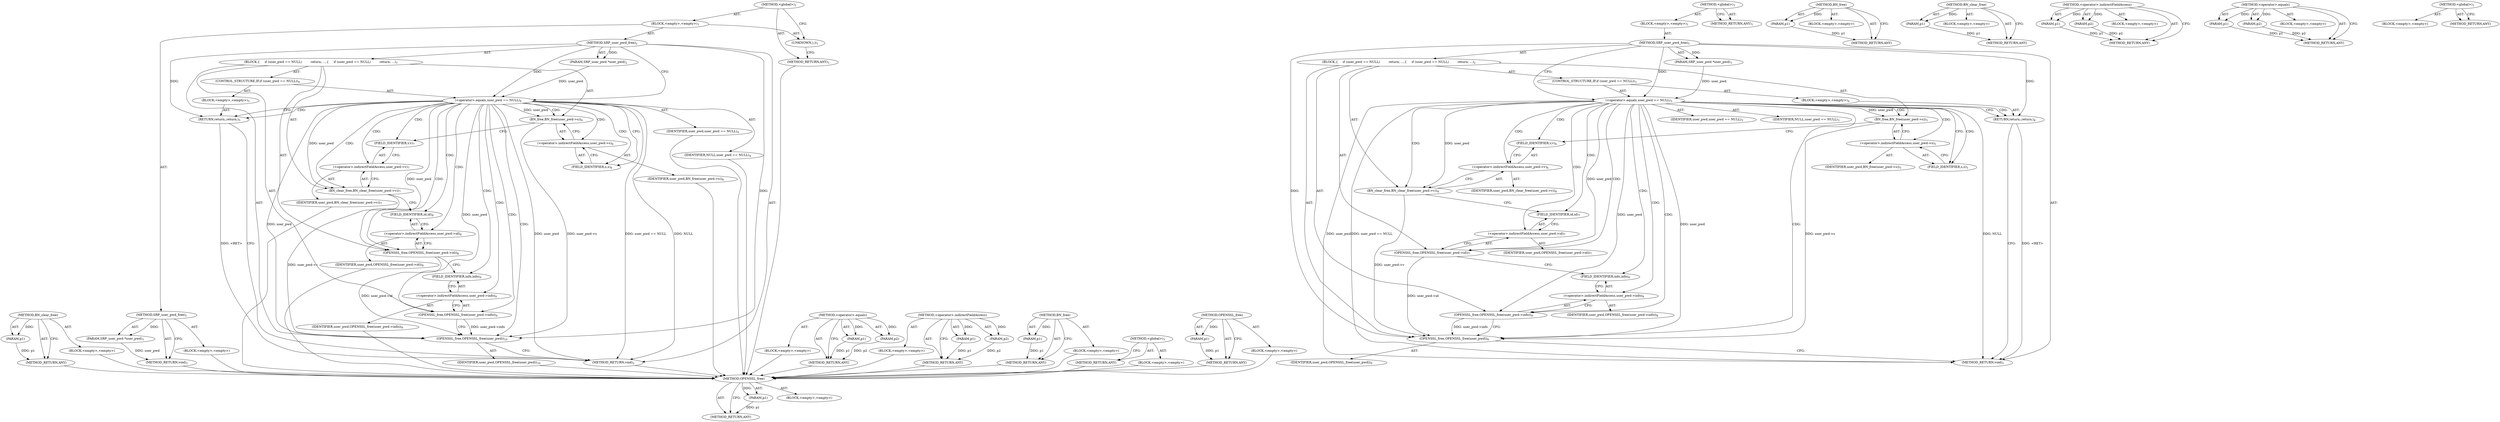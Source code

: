 digraph "OPENSSL_free" {
vulnerable_70 [label=<(METHOD,OPENSSL_free)>];
vulnerable_71 [label=<(PARAM,p1)>];
vulnerable_72 [label=<(BLOCK,&lt;empty&gt;,&lt;empty&gt;)>];
vulnerable_73 [label=<(METHOD_RETURN,ANY)>];
vulnerable_6 [label=<(METHOD,&lt;global&gt;)<SUB>1</SUB>>];
vulnerable_7 [label=<(BLOCK,&lt;empty&gt;,&lt;empty&gt;)<SUB>1</SUB>>];
vulnerable_8 [label=<(METHOD,SRP_user_pwd_free)<SUB>1</SUB>>];
vulnerable_9 [label=<(PARAM,SRP_user_pwd *user_pwd)<SUB>1</SUB>>];
vulnerable_10 [label=<(BLOCK,{
     if (user_pwd == NULL)
         return;
 ...,{
     if (user_pwd == NULL)
         return;
 ...)<SUB>2</SUB>>];
vulnerable_11 [label=<(CONTROL_STRUCTURE,IF,if (user_pwd == NULL))<SUB>3</SUB>>];
vulnerable_12 [label=<(&lt;operator&gt;.equals,user_pwd == NULL)<SUB>3</SUB>>];
vulnerable_13 [label=<(IDENTIFIER,user_pwd,user_pwd == NULL)<SUB>3</SUB>>];
vulnerable_14 [label=<(IDENTIFIER,NULL,user_pwd == NULL)<SUB>3</SUB>>];
vulnerable_15 [label=<(BLOCK,&lt;empty&gt;,&lt;empty&gt;)<SUB>4</SUB>>];
vulnerable_16 [label=<(RETURN,return;,return;)<SUB>4</SUB>>];
vulnerable_17 [label=<(BN_free,BN_free(user_pwd-&gt;s))<SUB>5</SUB>>];
vulnerable_18 [label=<(&lt;operator&gt;.indirectFieldAccess,user_pwd-&gt;s)<SUB>5</SUB>>];
vulnerable_19 [label=<(IDENTIFIER,user_pwd,BN_free(user_pwd-&gt;s))<SUB>5</SUB>>];
vulnerable_20 [label=<(FIELD_IDENTIFIER,s,s)<SUB>5</SUB>>];
vulnerable_21 [label=<(BN_clear_free,BN_clear_free(user_pwd-&gt;v))<SUB>6</SUB>>];
vulnerable_22 [label=<(&lt;operator&gt;.indirectFieldAccess,user_pwd-&gt;v)<SUB>6</SUB>>];
vulnerable_23 [label=<(IDENTIFIER,user_pwd,BN_clear_free(user_pwd-&gt;v))<SUB>6</SUB>>];
vulnerable_24 [label=<(FIELD_IDENTIFIER,v,v)<SUB>6</SUB>>];
vulnerable_25 [label=<(OPENSSL_free,OPENSSL_free(user_pwd-&gt;id))<SUB>7</SUB>>];
vulnerable_26 [label=<(&lt;operator&gt;.indirectFieldAccess,user_pwd-&gt;id)<SUB>7</SUB>>];
vulnerable_27 [label=<(IDENTIFIER,user_pwd,OPENSSL_free(user_pwd-&gt;id))<SUB>7</SUB>>];
vulnerable_28 [label=<(FIELD_IDENTIFIER,id,id)<SUB>7</SUB>>];
vulnerable_29 [label=<(OPENSSL_free,OPENSSL_free(user_pwd-&gt;info))<SUB>8</SUB>>];
vulnerable_30 [label=<(&lt;operator&gt;.indirectFieldAccess,user_pwd-&gt;info)<SUB>8</SUB>>];
vulnerable_31 [label=<(IDENTIFIER,user_pwd,OPENSSL_free(user_pwd-&gt;info))<SUB>8</SUB>>];
vulnerable_32 [label=<(FIELD_IDENTIFIER,info,info)<SUB>8</SUB>>];
vulnerable_33 [label=<(OPENSSL_free,OPENSSL_free(user_pwd))<SUB>9</SUB>>];
vulnerable_34 [label=<(IDENTIFIER,user_pwd,OPENSSL_free(user_pwd))<SUB>9</SUB>>];
vulnerable_35 [label=<(METHOD_RETURN,void)<SUB>1</SUB>>];
vulnerable_37 [label=<(METHOD_RETURN,ANY)<SUB>1</SUB>>];
vulnerable_57 [label=<(METHOD,BN_free)>];
vulnerable_58 [label=<(PARAM,p1)>];
vulnerable_59 [label=<(BLOCK,&lt;empty&gt;,&lt;empty&gt;)>];
vulnerable_60 [label=<(METHOD_RETURN,ANY)>];
vulnerable_66 [label=<(METHOD,BN_clear_free)>];
vulnerable_67 [label=<(PARAM,p1)>];
vulnerable_68 [label=<(BLOCK,&lt;empty&gt;,&lt;empty&gt;)>];
vulnerable_69 [label=<(METHOD_RETURN,ANY)>];
vulnerable_61 [label=<(METHOD,&lt;operator&gt;.indirectFieldAccess)>];
vulnerable_62 [label=<(PARAM,p1)>];
vulnerable_63 [label=<(PARAM,p2)>];
vulnerable_64 [label=<(BLOCK,&lt;empty&gt;,&lt;empty&gt;)>];
vulnerable_65 [label=<(METHOD_RETURN,ANY)>];
vulnerable_52 [label=<(METHOD,&lt;operator&gt;.equals)>];
vulnerable_53 [label=<(PARAM,p1)>];
vulnerable_54 [label=<(PARAM,p2)>];
vulnerable_55 [label=<(BLOCK,&lt;empty&gt;,&lt;empty&gt;)>];
vulnerable_56 [label=<(METHOD_RETURN,ANY)>];
vulnerable_46 [label=<(METHOD,&lt;global&gt;)<SUB>1</SUB>>];
vulnerable_47 [label=<(BLOCK,&lt;empty&gt;,&lt;empty&gt;)>];
vulnerable_48 [label=<(METHOD_RETURN,ANY)>];
fixed_72 [label=<(METHOD,BN_clear_free)>];
fixed_73 [label=<(PARAM,p1)>];
fixed_74 [label=<(BLOCK,&lt;empty&gt;,&lt;empty&gt;)>];
fixed_75 [label=<(METHOD_RETURN,ANY)>];
fixed_6 [label=<(METHOD,&lt;global&gt;)<SUB>1</SUB>>];
fixed_7 [label=<(BLOCK,&lt;empty&gt;,&lt;empty&gt;)<SUB>1</SUB>>];
fixed_8 [label=<(METHOD,SRP_user_pwd_free)<SUB>1</SUB>>];
fixed_9 [label=<(PARAM,SRP_user_pwd *user_pwd)<SUB>1</SUB>>];
fixed_10 [label=<(BLOCK,&lt;empty&gt;,&lt;empty&gt;)>];
fixed_11 [label=<(METHOD_RETURN,void)<SUB>1</SUB>>];
fixed_13 [label=<(UNKNOWN,),))<SUB>1</SUB>>];
fixed_14 [label=<(METHOD,SRP_user_pwd_free)<SUB>2</SUB>>];
fixed_15 [label=<(PARAM,SRP_user_pwd *user_pwd)<SUB>2</SUB>>];
fixed_16 [label=<(BLOCK,{
     if (user_pwd == NULL)
         return;
 ...,{
     if (user_pwd == NULL)
         return;
 ...)<SUB>3</SUB>>];
fixed_17 [label=<(CONTROL_STRUCTURE,IF,if (user_pwd == NULL))<SUB>4</SUB>>];
fixed_18 [label=<(&lt;operator&gt;.equals,user_pwd == NULL)<SUB>4</SUB>>];
fixed_19 [label=<(IDENTIFIER,user_pwd,user_pwd == NULL)<SUB>4</SUB>>];
fixed_20 [label=<(IDENTIFIER,NULL,user_pwd == NULL)<SUB>4</SUB>>];
fixed_21 [label=<(BLOCK,&lt;empty&gt;,&lt;empty&gt;)<SUB>5</SUB>>];
fixed_22 [label=<(RETURN,return;,return;)<SUB>5</SUB>>];
fixed_23 [label=<(BN_free,BN_free(user_pwd-&gt;s))<SUB>6</SUB>>];
fixed_24 [label=<(&lt;operator&gt;.indirectFieldAccess,user_pwd-&gt;s)<SUB>6</SUB>>];
fixed_25 [label=<(IDENTIFIER,user_pwd,BN_free(user_pwd-&gt;s))<SUB>6</SUB>>];
fixed_26 [label=<(FIELD_IDENTIFIER,s,s)<SUB>6</SUB>>];
fixed_27 [label=<(BN_clear_free,BN_clear_free(user_pwd-&gt;v))<SUB>7</SUB>>];
fixed_28 [label=<(&lt;operator&gt;.indirectFieldAccess,user_pwd-&gt;v)<SUB>7</SUB>>];
fixed_29 [label=<(IDENTIFIER,user_pwd,BN_clear_free(user_pwd-&gt;v))<SUB>7</SUB>>];
fixed_30 [label=<(FIELD_IDENTIFIER,v,v)<SUB>7</SUB>>];
fixed_31 [label=<(OPENSSL_free,OPENSSL_free(user_pwd-&gt;id))<SUB>8</SUB>>];
fixed_32 [label=<(&lt;operator&gt;.indirectFieldAccess,user_pwd-&gt;id)<SUB>8</SUB>>];
fixed_33 [label=<(IDENTIFIER,user_pwd,OPENSSL_free(user_pwd-&gt;id))<SUB>8</SUB>>];
fixed_34 [label=<(FIELD_IDENTIFIER,id,id)<SUB>8</SUB>>];
fixed_35 [label=<(OPENSSL_free,OPENSSL_free(user_pwd-&gt;info))<SUB>9</SUB>>];
fixed_36 [label=<(&lt;operator&gt;.indirectFieldAccess,user_pwd-&gt;info)<SUB>9</SUB>>];
fixed_37 [label=<(IDENTIFIER,user_pwd,OPENSSL_free(user_pwd-&gt;info))<SUB>9</SUB>>];
fixed_38 [label=<(FIELD_IDENTIFIER,info,info)<SUB>9</SUB>>];
fixed_39 [label=<(OPENSSL_free,OPENSSL_free(user_pwd))<SUB>10</SUB>>];
fixed_40 [label=<(IDENTIFIER,user_pwd,OPENSSL_free(user_pwd))<SUB>10</SUB>>];
fixed_41 [label=<(METHOD_RETURN,void)<SUB>2</SUB>>];
fixed_43 [label=<(METHOD_RETURN,ANY)<SUB>1</SUB>>];
fixed_58 [label=<(METHOD,&lt;operator&gt;.equals)>];
fixed_59 [label=<(PARAM,p1)>];
fixed_60 [label=<(PARAM,p2)>];
fixed_61 [label=<(BLOCK,&lt;empty&gt;,&lt;empty&gt;)>];
fixed_62 [label=<(METHOD_RETURN,ANY)>];
fixed_67 [label=<(METHOD,&lt;operator&gt;.indirectFieldAccess)>];
fixed_68 [label=<(PARAM,p1)>];
fixed_69 [label=<(PARAM,p2)>];
fixed_70 [label=<(BLOCK,&lt;empty&gt;,&lt;empty&gt;)>];
fixed_71 [label=<(METHOD_RETURN,ANY)>];
fixed_63 [label=<(METHOD,BN_free)>];
fixed_64 [label=<(PARAM,p1)>];
fixed_65 [label=<(BLOCK,&lt;empty&gt;,&lt;empty&gt;)>];
fixed_66 [label=<(METHOD_RETURN,ANY)>];
fixed_52 [label=<(METHOD,&lt;global&gt;)<SUB>1</SUB>>];
fixed_53 [label=<(BLOCK,&lt;empty&gt;,&lt;empty&gt;)>];
fixed_54 [label=<(METHOD_RETURN,ANY)>];
fixed_76 [label=<(METHOD,OPENSSL_free)>];
fixed_77 [label=<(PARAM,p1)>];
fixed_78 [label=<(BLOCK,&lt;empty&gt;,&lt;empty&gt;)>];
fixed_79 [label=<(METHOD_RETURN,ANY)>];
vulnerable_70 -> vulnerable_71  [key=0, label="AST: "];
vulnerable_70 -> vulnerable_71  [key=1, label="DDG: "];
vulnerable_70 -> vulnerable_72  [key=0, label="AST: "];
vulnerable_70 -> vulnerable_73  [key=0, label="AST: "];
vulnerable_70 -> vulnerable_73  [key=1, label="CFG: "];
vulnerable_71 -> vulnerable_73  [key=0, label="DDG: p1"];
vulnerable_6 -> vulnerable_7  [key=0, label="AST: "];
vulnerable_6 -> vulnerable_37  [key=0, label="AST: "];
vulnerable_6 -> vulnerable_37  [key=1, label="CFG: "];
vulnerable_7 -> vulnerable_8  [key=0, label="AST: "];
vulnerable_8 -> vulnerable_9  [key=0, label="AST: "];
vulnerable_8 -> vulnerable_9  [key=1, label="DDG: "];
vulnerable_8 -> vulnerable_10  [key=0, label="AST: "];
vulnerable_8 -> vulnerable_35  [key=0, label="AST: "];
vulnerable_8 -> vulnerable_12  [key=0, label="CFG: "];
vulnerable_8 -> vulnerable_12  [key=1, label="DDG: "];
vulnerable_8 -> vulnerable_33  [key=0, label="DDG: "];
vulnerable_8 -> vulnerable_16  [key=0, label="DDG: "];
vulnerable_9 -> vulnerable_12  [key=0, label="DDG: user_pwd"];
vulnerable_10 -> vulnerable_11  [key=0, label="AST: "];
vulnerable_10 -> vulnerable_17  [key=0, label="AST: "];
vulnerable_10 -> vulnerable_21  [key=0, label="AST: "];
vulnerable_10 -> vulnerable_25  [key=0, label="AST: "];
vulnerable_10 -> vulnerable_29  [key=0, label="AST: "];
vulnerable_10 -> vulnerable_33  [key=0, label="AST: "];
vulnerable_11 -> vulnerable_12  [key=0, label="AST: "];
vulnerable_11 -> vulnerable_15  [key=0, label="AST: "];
vulnerable_12 -> vulnerable_13  [key=0, label="AST: "];
vulnerable_12 -> vulnerable_14  [key=0, label="AST: "];
vulnerable_12 -> vulnerable_16  [key=0, label="CFG: "];
vulnerable_12 -> vulnerable_16  [key=1, label="CDG: "];
vulnerable_12 -> vulnerable_20  [key=0, label="CFG: "];
vulnerable_12 -> vulnerable_20  [key=1, label="CDG: "];
vulnerable_12 -> vulnerable_35  [key=0, label="DDG: user_pwd"];
vulnerable_12 -> vulnerable_35  [key=1, label="DDG: user_pwd == NULL"];
vulnerable_12 -> vulnerable_35  [key=2, label="DDG: NULL"];
vulnerable_12 -> vulnerable_17  [key=0, label="DDG: user_pwd"];
vulnerable_12 -> vulnerable_17  [key=1, label="CDG: "];
vulnerable_12 -> vulnerable_21  [key=0, label="DDG: user_pwd"];
vulnerable_12 -> vulnerable_21  [key=1, label="CDG: "];
vulnerable_12 -> vulnerable_25  [key=0, label="DDG: user_pwd"];
vulnerable_12 -> vulnerable_25  [key=1, label="CDG: "];
vulnerable_12 -> vulnerable_29  [key=0, label="DDG: user_pwd"];
vulnerable_12 -> vulnerable_29  [key=1, label="CDG: "];
vulnerable_12 -> vulnerable_33  [key=0, label="DDG: user_pwd"];
vulnerable_12 -> vulnerable_33  [key=1, label="CDG: "];
vulnerable_12 -> vulnerable_24  [key=0, label="CDG: "];
vulnerable_12 -> vulnerable_30  [key=0, label="CDG: "];
vulnerable_12 -> vulnerable_32  [key=0, label="CDG: "];
vulnerable_12 -> vulnerable_18  [key=0, label="CDG: "];
vulnerable_12 -> vulnerable_26  [key=0, label="CDG: "];
vulnerable_12 -> vulnerable_28  [key=0, label="CDG: "];
vulnerable_12 -> vulnerable_22  [key=0, label="CDG: "];
vulnerable_15 -> vulnerable_16  [key=0, label="AST: "];
vulnerable_16 -> vulnerable_35  [key=0, label="CFG: "];
vulnerable_16 -> vulnerable_35  [key=1, label="DDG: &lt;RET&gt;"];
vulnerable_17 -> vulnerable_18  [key=0, label="AST: "];
vulnerable_17 -> vulnerable_24  [key=0, label="CFG: "];
vulnerable_17 -> vulnerable_33  [key=0, label="DDG: user_pwd-&gt;s"];
vulnerable_18 -> vulnerable_19  [key=0, label="AST: "];
vulnerable_18 -> vulnerable_20  [key=0, label="AST: "];
vulnerable_18 -> vulnerable_17  [key=0, label="CFG: "];
vulnerable_20 -> vulnerable_18  [key=0, label="CFG: "];
vulnerable_21 -> vulnerable_22  [key=0, label="AST: "];
vulnerable_21 -> vulnerable_28  [key=0, label="CFG: "];
vulnerable_21 -> vulnerable_33  [key=0, label="DDG: user_pwd-&gt;v"];
vulnerable_22 -> vulnerable_23  [key=0, label="AST: "];
vulnerable_22 -> vulnerable_24  [key=0, label="AST: "];
vulnerable_22 -> vulnerable_21  [key=0, label="CFG: "];
vulnerable_24 -> vulnerable_22  [key=0, label="CFG: "];
vulnerable_25 -> vulnerable_26  [key=0, label="AST: "];
vulnerable_25 -> vulnerable_32  [key=0, label="CFG: "];
vulnerable_25 -> vulnerable_33  [key=0, label="DDG: user_pwd-&gt;id"];
vulnerable_26 -> vulnerable_27  [key=0, label="AST: "];
vulnerable_26 -> vulnerable_28  [key=0, label="AST: "];
vulnerable_26 -> vulnerable_25  [key=0, label="CFG: "];
vulnerable_28 -> vulnerable_26  [key=0, label="CFG: "];
vulnerable_29 -> vulnerable_30  [key=0, label="AST: "];
vulnerable_29 -> vulnerable_33  [key=0, label="CFG: "];
vulnerable_29 -> vulnerable_33  [key=1, label="DDG: user_pwd-&gt;info"];
vulnerable_30 -> vulnerable_31  [key=0, label="AST: "];
vulnerable_30 -> vulnerable_32  [key=0, label="AST: "];
vulnerable_30 -> vulnerable_29  [key=0, label="CFG: "];
vulnerable_32 -> vulnerable_30  [key=0, label="CFG: "];
vulnerable_33 -> vulnerable_34  [key=0, label="AST: "];
vulnerable_33 -> vulnerable_35  [key=0, label="CFG: "];
vulnerable_57 -> vulnerable_58  [key=0, label="AST: "];
vulnerable_57 -> vulnerable_58  [key=1, label="DDG: "];
vulnerable_57 -> vulnerable_59  [key=0, label="AST: "];
vulnerable_57 -> vulnerable_60  [key=0, label="AST: "];
vulnerable_57 -> vulnerable_60  [key=1, label="CFG: "];
vulnerable_58 -> vulnerable_60  [key=0, label="DDG: p1"];
vulnerable_66 -> vulnerable_67  [key=0, label="AST: "];
vulnerable_66 -> vulnerable_67  [key=1, label="DDG: "];
vulnerable_66 -> vulnerable_68  [key=0, label="AST: "];
vulnerable_66 -> vulnerable_69  [key=0, label="AST: "];
vulnerable_66 -> vulnerable_69  [key=1, label="CFG: "];
vulnerable_67 -> vulnerable_69  [key=0, label="DDG: p1"];
vulnerable_61 -> vulnerable_62  [key=0, label="AST: "];
vulnerable_61 -> vulnerable_62  [key=1, label="DDG: "];
vulnerable_61 -> vulnerable_64  [key=0, label="AST: "];
vulnerable_61 -> vulnerable_63  [key=0, label="AST: "];
vulnerable_61 -> vulnerable_63  [key=1, label="DDG: "];
vulnerable_61 -> vulnerable_65  [key=0, label="AST: "];
vulnerable_61 -> vulnerable_65  [key=1, label="CFG: "];
vulnerable_62 -> vulnerable_65  [key=0, label="DDG: p1"];
vulnerable_63 -> vulnerable_65  [key=0, label="DDG: p2"];
vulnerable_52 -> vulnerable_53  [key=0, label="AST: "];
vulnerable_52 -> vulnerable_53  [key=1, label="DDG: "];
vulnerable_52 -> vulnerable_55  [key=0, label="AST: "];
vulnerable_52 -> vulnerable_54  [key=0, label="AST: "];
vulnerable_52 -> vulnerable_54  [key=1, label="DDG: "];
vulnerable_52 -> vulnerable_56  [key=0, label="AST: "];
vulnerable_52 -> vulnerable_56  [key=1, label="CFG: "];
vulnerable_53 -> vulnerable_56  [key=0, label="DDG: p1"];
vulnerable_54 -> vulnerable_56  [key=0, label="DDG: p2"];
vulnerable_46 -> vulnerable_47  [key=0, label="AST: "];
vulnerable_46 -> vulnerable_48  [key=0, label="AST: "];
vulnerable_46 -> vulnerable_48  [key=1, label="CFG: "];
fixed_72 -> fixed_73  [key=0, label="AST: "];
fixed_72 -> fixed_73  [key=1, label="DDG: "];
fixed_72 -> fixed_74  [key=0, label="AST: "];
fixed_72 -> fixed_75  [key=0, label="AST: "];
fixed_72 -> fixed_75  [key=1, label="CFG: "];
fixed_73 -> fixed_75  [key=0, label="DDG: p1"];
fixed_74 -> vulnerable_70  [key=0];
fixed_75 -> vulnerable_70  [key=0];
fixed_6 -> fixed_7  [key=0, label="AST: "];
fixed_6 -> fixed_43  [key=0, label="AST: "];
fixed_6 -> fixed_13  [key=0, label="CFG: "];
fixed_7 -> fixed_8  [key=0, label="AST: "];
fixed_7 -> fixed_13  [key=0, label="AST: "];
fixed_7 -> fixed_14  [key=0, label="AST: "];
fixed_8 -> fixed_9  [key=0, label="AST: "];
fixed_8 -> fixed_9  [key=1, label="DDG: "];
fixed_8 -> fixed_10  [key=0, label="AST: "];
fixed_8 -> fixed_11  [key=0, label="AST: "];
fixed_8 -> fixed_11  [key=1, label="CFG: "];
fixed_9 -> fixed_11  [key=0, label="DDG: user_pwd"];
fixed_10 -> vulnerable_70  [key=0];
fixed_11 -> vulnerable_70  [key=0];
fixed_13 -> fixed_43  [key=0, label="CFG: "];
fixed_14 -> fixed_15  [key=0, label="AST: "];
fixed_14 -> fixed_15  [key=1, label="DDG: "];
fixed_14 -> fixed_16  [key=0, label="AST: "];
fixed_14 -> fixed_41  [key=0, label="AST: "];
fixed_14 -> fixed_18  [key=0, label="CFG: "];
fixed_14 -> fixed_18  [key=1, label="DDG: "];
fixed_14 -> fixed_39  [key=0, label="DDG: "];
fixed_14 -> fixed_22  [key=0, label="DDG: "];
fixed_15 -> fixed_18  [key=0, label="DDG: user_pwd"];
fixed_16 -> fixed_17  [key=0, label="AST: "];
fixed_16 -> fixed_23  [key=0, label="AST: "];
fixed_16 -> fixed_27  [key=0, label="AST: "];
fixed_16 -> fixed_31  [key=0, label="AST: "];
fixed_16 -> fixed_35  [key=0, label="AST: "];
fixed_16 -> fixed_39  [key=0, label="AST: "];
fixed_17 -> fixed_18  [key=0, label="AST: "];
fixed_17 -> fixed_21  [key=0, label="AST: "];
fixed_18 -> fixed_19  [key=0, label="AST: "];
fixed_18 -> fixed_20  [key=0, label="AST: "];
fixed_18 -> fixed_22  [key=0, label="CFG: "];
fixed_18 -> fixed_22  [key=1, label="CDG: "];
fixed_18 -> fixed_26  [key=0, label="CFG: "];
fixed_18 -> fixed_26  [key=1, label="CDG: "];
fixed_18 -> fixed_41  [key=0, label="DDG: user_pwd"];
fixed_18 -> fixed_41  [key=1, label="DDG: user_pwd == NULL"];
fixed_18 -> fixed_41  [key=2, label="DDG: NULL"];
fixed_18 -> fixed_23  [key=0, label="DDG: user_pwd"];
fixed_18 -> fixed_23  [key=1, label="CDG: "];
fixed_18 -> fixed_27  [key=0, label="DDG: user_pwd"];
fixed_18 -> fixed_27  [key=1, label="CDG: "];
fixed_18 -> fixed_31  [key=0, label="DDG: user_pwd"];
fixed_18 -> fixed_31  [key=1, label="CDG: "];
fixed_18 -> fixed_35  [key=0, label="DDG: user_pwd"];
fixed_18 -> fixed_35  [key=1, label="CDG: "];
fixed_18 -> fixed_39  [key=0, label="DDG: user_pwd"];
fixed_18 -> fixed_39  [key=1, label="CDG: "];
fixed_18 -> fixed_24  [key=0, label="CDG: "];
fixed_18 -> fixed_30  [key=0, label="CDG: "];
fixed_18 -> fixed_34  [key=0, label="CDG: "];
fixed_18 -> fixed_32  [key=0, label="CDG: "];
fixed_18 -> fixed_28  [key=0, label="CDG: "];
fixed_18 -> fixed_36  [key=0, label="CDG: "];
fixed_18 -> fixed_38  [key=0, label="CDG: "];
fixed_19 -> vulnerable_70  [key=0];
fixed_20 -> vulnerable_70  [key=0];
fixed_21 -> fixed_22  [key=0, label="AST: "];
fixed_22 -> fixed_41  [key=0, label="CFG: "];
fixed_22 -> fixed_41  [key=1, label="DDG: &lt;RET&gt;"];
fixed_23 -> fixed_24  [key=0, label="AST: "];
fixed_23 -> fixed_30  [key=0, label="CFG: "];
fixed_23 -> fixed_39  [key=0, label="DDG: user_pwd-&gt;s"];
fixed_24 -> fixed_25  [key=0, label="AST: "];
fixed_24 -> fixed_26  [key=0, label="AST: "];
fixed_24 -> fixed_23  [key=0, label="CFG: "];
fixed_25 -> vulnerable_70  [key=0];
fixed_26 -> fixed_24  [key=0, label="CFG: "];
fixed_27 -> fixed_28  [key=0, label="AST: "];
fixed_27 -> fixed_34  [key=0, label="CFG: "];
fixed_27 -> fixed_39  [key=0, label="DDG: user_pwd-&gt;v"];
fixed_28 -> fixed_29  [key=0, label="AST: "];
fixed_28 -> fixed_30  [key=0, label="AST: "];
fixed_28 -> fixed_27  [key=0, label="CFG: "];
fixed_29 -> vulnerable_70  [key=0];
fixed_30 -> fixed_28  [key=0, label="CFG: "];
fixed_31 -> fixed_32  [key=0, label="AST: "];
fixed_31 -> fixed_38  [key=0, label="CFG: "];
fixed_31 -> fixed_39  [key=0, label="DDG: user_pwd-&gt;id"];
fixed_32 -> fixed_33  [key=0, label="AST: "];
fixed_32 -> fixed_34  [key=0, label="AST: "];
fixed_32 -> fixed_31  [key=0, label="CFG: "];
fixed_33 -> vulnerable_70  [key=0];
fixed_34 -> fixed_32  [key=0, label="CFG: "];
fixed_35 -> fixed_36  [key=0, label="AST: "];
fixed_35 -> fixed_39  [key=0, label="CFG: "];
fixed_35 -> fixed_39  [key=1, label="DDG: user_pwd-&gt;info"];
fixed_36 -> fixed_37  [key=0, label="AST: "];
fixed_36 -> fixed_38  [key=0, label="AST: "];
fixed_36 -> fixed_35  [key=0, label="CFG: "];
fixed_37 -> vulnerable_70  [key=0];
fixed_38 -> fixed_36  [key=0, label="CFG: "];
fixed_39 -> fixed_40  [key=0, label="AST: "];
fixed_39 -> fixed_41  [key=0, label="CFG: "];
fixed_40 -> vulnerable_70  [key=0];
fixed_41 -> vulnerable_70  [key=0];
fixed_43 -> vulnerable_70  [key=0];
fixed_58 -> fixed_59  [key=0, label="AST: "];
fixed_58 -> fixed_59  [key=1, label="DDG: "];
fixed_58 -> fixed_61  [key=0, label="AST: "];
fixed_58 -> fixed_60  [key=0, label="AST: "];
fixed_58 -> fixed_60  [key=1, label="DDG: "];
fixed_58 -> fixed_62  [key=0, label="AST: "];
fixed_58 -> fixed_62  [key=1, label="CFG: "];
fixed_59 -> fixed_62  [key=0, label="DDG: p1"];
fixed_60 -> fixed_62  [key=0, label="DDG: p2"];
fixed_61 -> vulnerable_70  [key=0];
fixed_62 -> vulnerable_70  [key=0];
fixed_67 -> fixed_68  [key=0, label="AST: "];
fixed_67 -> fixed_68  [key=1, label="DDG: "];
fixed_67 -> fixed_70  [key=0, label="AST: "];
fixed_67 -> fixed_69  [key=0, label="AST: "];
fixed_67 -> fixed_69  [key=1, label="DDG: "];
fixed_67 -> fixed_71  [key=0, label="AST: "];
fixed_67 -> fixed_71  [key=1, label="CFG: "];
fixed_68 -> fixed_71  [key=0, label="DDG: p1"];
fixed_69 -> fixed_71  [key=0, label="DDG: p2"];
fixed_70 -> vulnerable_70  [key=0];
fixed_71 -> vulnerable_70  [key=0];
fixed_63 -> fixed_64  [key=0, label="AST: "];
fixed_63 -> fixed_64  [key=1, label="DDG: "];
fixed_63 -> fixed_65  [key=0, label="AST: "];
fixed_63 -> fixed_66  [key=0, label="AST: "];
fixed_63 -> fixed_66  [key=1, label="CFG: "];
fixed_64 -> fixed_66  [key=0, label="DDG: p1"];
fixed_65 -> vulnerable_70  [key=0];
fixed_66 -> vulnerable_70  [key=0];
fixed_52 -> fixed_53  [key=0, label="AST: "];
fixed_52 -> fixed_54  [key=0, label="AST: "];
fixed_52 -> fixed_54  [key=1, label="CFG: "];
fixed_53 -> vulnerable_70  [key=0];
fixed_54 -> vulnerable_70  [key=0];
fixed_76 -> fixed_77  [key=0, label="AST: "];
fixed_76 -> fixed_77  [key=1, label="DDG: "];
fixed_76 -> fixed_78  [key=0, label="AST: "];
fixed_76 -> fixed_79  [key=0, label="AST: "];
fixed_76 -> fixed_79  [key=1, label="CFG: "];
fixed_77 -> fixed_79  [key=0, label="DDG: p1"];
fixed_78 -> vulnerable_70  [key=0];
fixed_79 -> vulnerable_70  [key=0];
}
